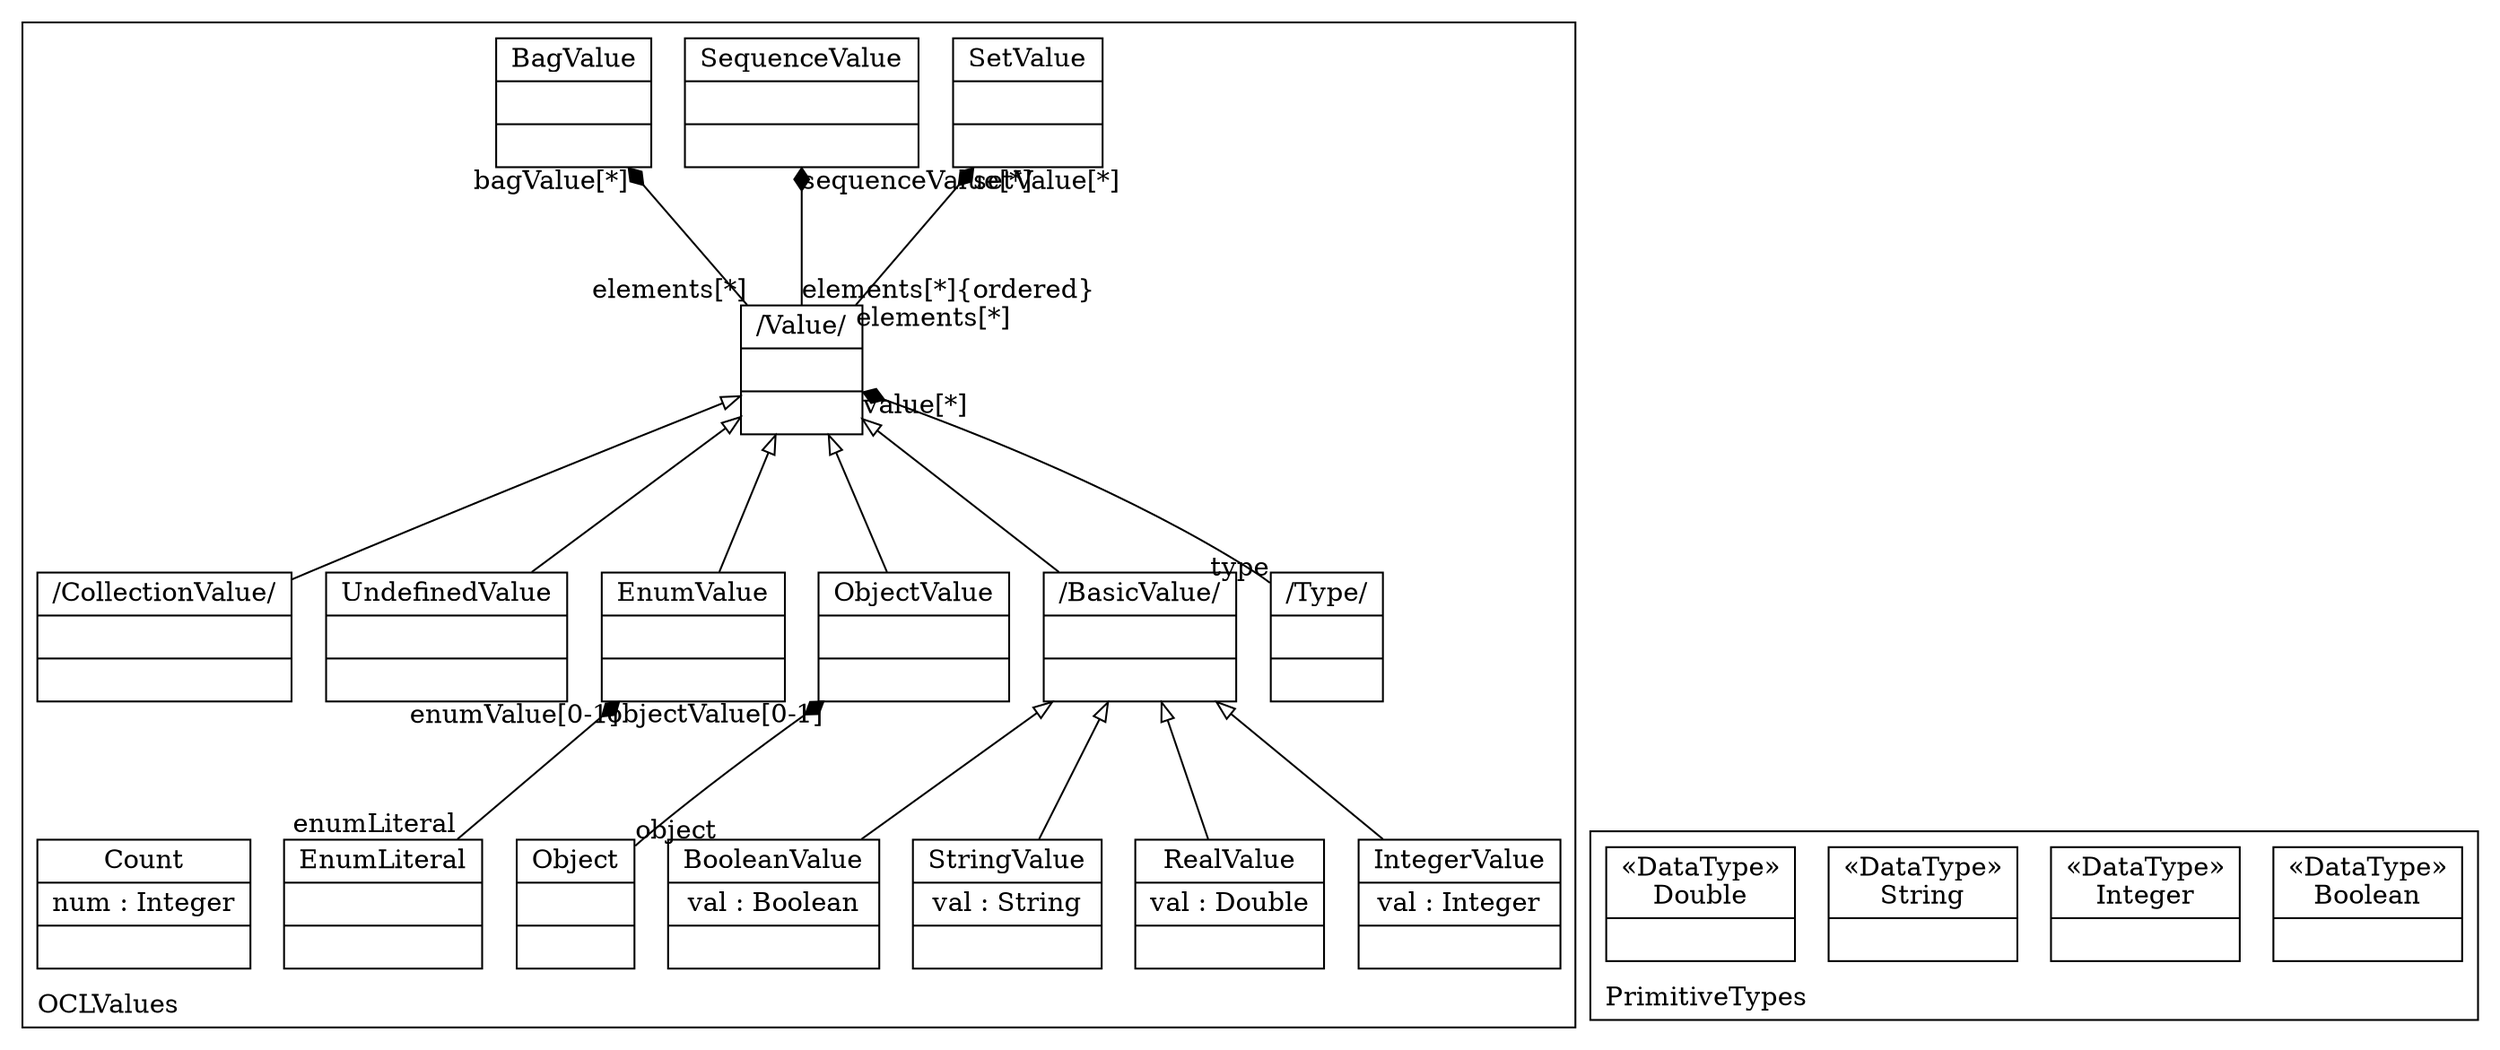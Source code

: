 digraph "KM3 Model in DOT" {
graph[rankdir=BT,labeljust=l,labelloc=t,nodeSep=0.75,compound=true];
 subgraph "cluster_OCLValues"{
labelloc=t
color=black
label=OCLValues
 node[shape=record];
Value[label="{/Value/| | }"]
 Value->BagValue[arrowhead=diamond,arrowtail=none,headlabel="bagValue[*]",taillabel="elements[*]",group=BagValue,minlen=2,constraint=true,]
 Value->SequenceValue[arrowhead=diamond,arrowtail=none,headlabel="sequenceValue[*]",taillabel="elements[*]{ordered}",group=SequenceValue,minlen=2,constraint=true,]
 Value->SetValue[arrowhead=diamond,arrowtail=none,headlabel="setValue[*]",taillabel="elements[*]",group=SetValue,minlen=2,constraint=true,]
;
 node[shape=record];
Type[label="{/Type/| | }"]
 Type->Value[arrowhead=diamond,arrowtail=none,headlabel="value[*]",taillabel="type",group=Value,minlen=2,constraint=true,]
;
 node[shape=record];
BasicValue[label="{/BasicValue/| | }"]
 BasicValue->Value[arrowhead=onormal,group=Value,minlen=2,constraint=true,]
;
 node[shape=record];
IntegerValue[label="{IntegerValue|val : Integer| }"]
 IntegerValue->BasicValue[arrowhead=onormal,group=BasicValue,minlen=2,constraint=true,]
;
 node[shape=record];
RealValue[label="{RealValue|val : Double| }"]
 RealValue->BasicValue[arrowhead=onormal,group=BasicValue,minlen=2,constraint=true,]
;
 node[shape=record];
StringValue[label="{StringValue|val : String| }"]
 StringValue->BasicValue[arrowhead=onormal,group=BasicValue,minlen=2,constraint=true,]
;
 node[shape=record];
BooleanValue[label="{BooleanValue|val : Boolean| }"]
 BooleanValue->BasicValue[arrowhead=onormal,group=BasicValue,minlen=2,constraint=true,]
;
 node[shape=record];
ObjectValue[label="{ObjectValue| | }"]
 ObjectValue->Value[arrowhead=onormal,group=Value,minlen=2,constraint=true,]
;
 node[shape=record];
Object[label="{Object| | }"]
 Object->ObjectValue[arrowhead=diamond,arrowtail=none,headlabel="objectValue[0-1]",taillabel="object",group=ObjectValue,minlen=2,constraint=true,]
;
 node[shape=record];
EnumValue[label="{EnumValue| | }"]
 EnumValue->Value[arrowhead=onormal,group=Value,minlen=2,constraint=true,]
;
 node[shape=record];
EnumLiteral[label="{EnumLiteral| | }"]
 EnumLiteral->EnumValue[arrowhead=diamond,arrowtail=none,headlabel="enumValue[0-1]",taillabel="enumLiteral",group=EnumValue,minlen=2,constraint=true,]
;
 node[shape=record];
UndefinedValue[label="{UndefinedValue| | }"]
 UndefinedValue->Value[arrowhead=onormal,group=Value,minlen=2,constraint=true,]
;
 node[shape=record];
CollectionValue[label="{/CollectionValue/| | }"]
 CollectionValue->Value[arrowhead=onormal,group=Value,minlen=2,constraint=true,]
;
 node[shape=record];
BagValue[label="{BagValue| | }"]
;
 node[shape=record];
SequenceValue[label="{SequenceValue| | }"]
;
 node[shape=record];
SetValue[label="{SetValue| | }"]
;
 node[shape=record];
Count[label="{Count|num : Integer| }"]
;

} subgraph "cluster_PrimitiveTypes"{
labelloc=t
color=black
label=PrimitiveTypes
 node[shape=record];
Boolean[label="{&#171;DataType&#187;\nBoolean|}"]
;
 node[shape=record];
Integer[label="{&#171;DataType&#187;\nInteger|}"]
;
 node[shape=record];
String[label="{&#171;DataType&#187;\nString|}"]
;
 node[shape=record];
Double[label="{&#171;DataType&#187;\nDouble|}"]
;

}
}